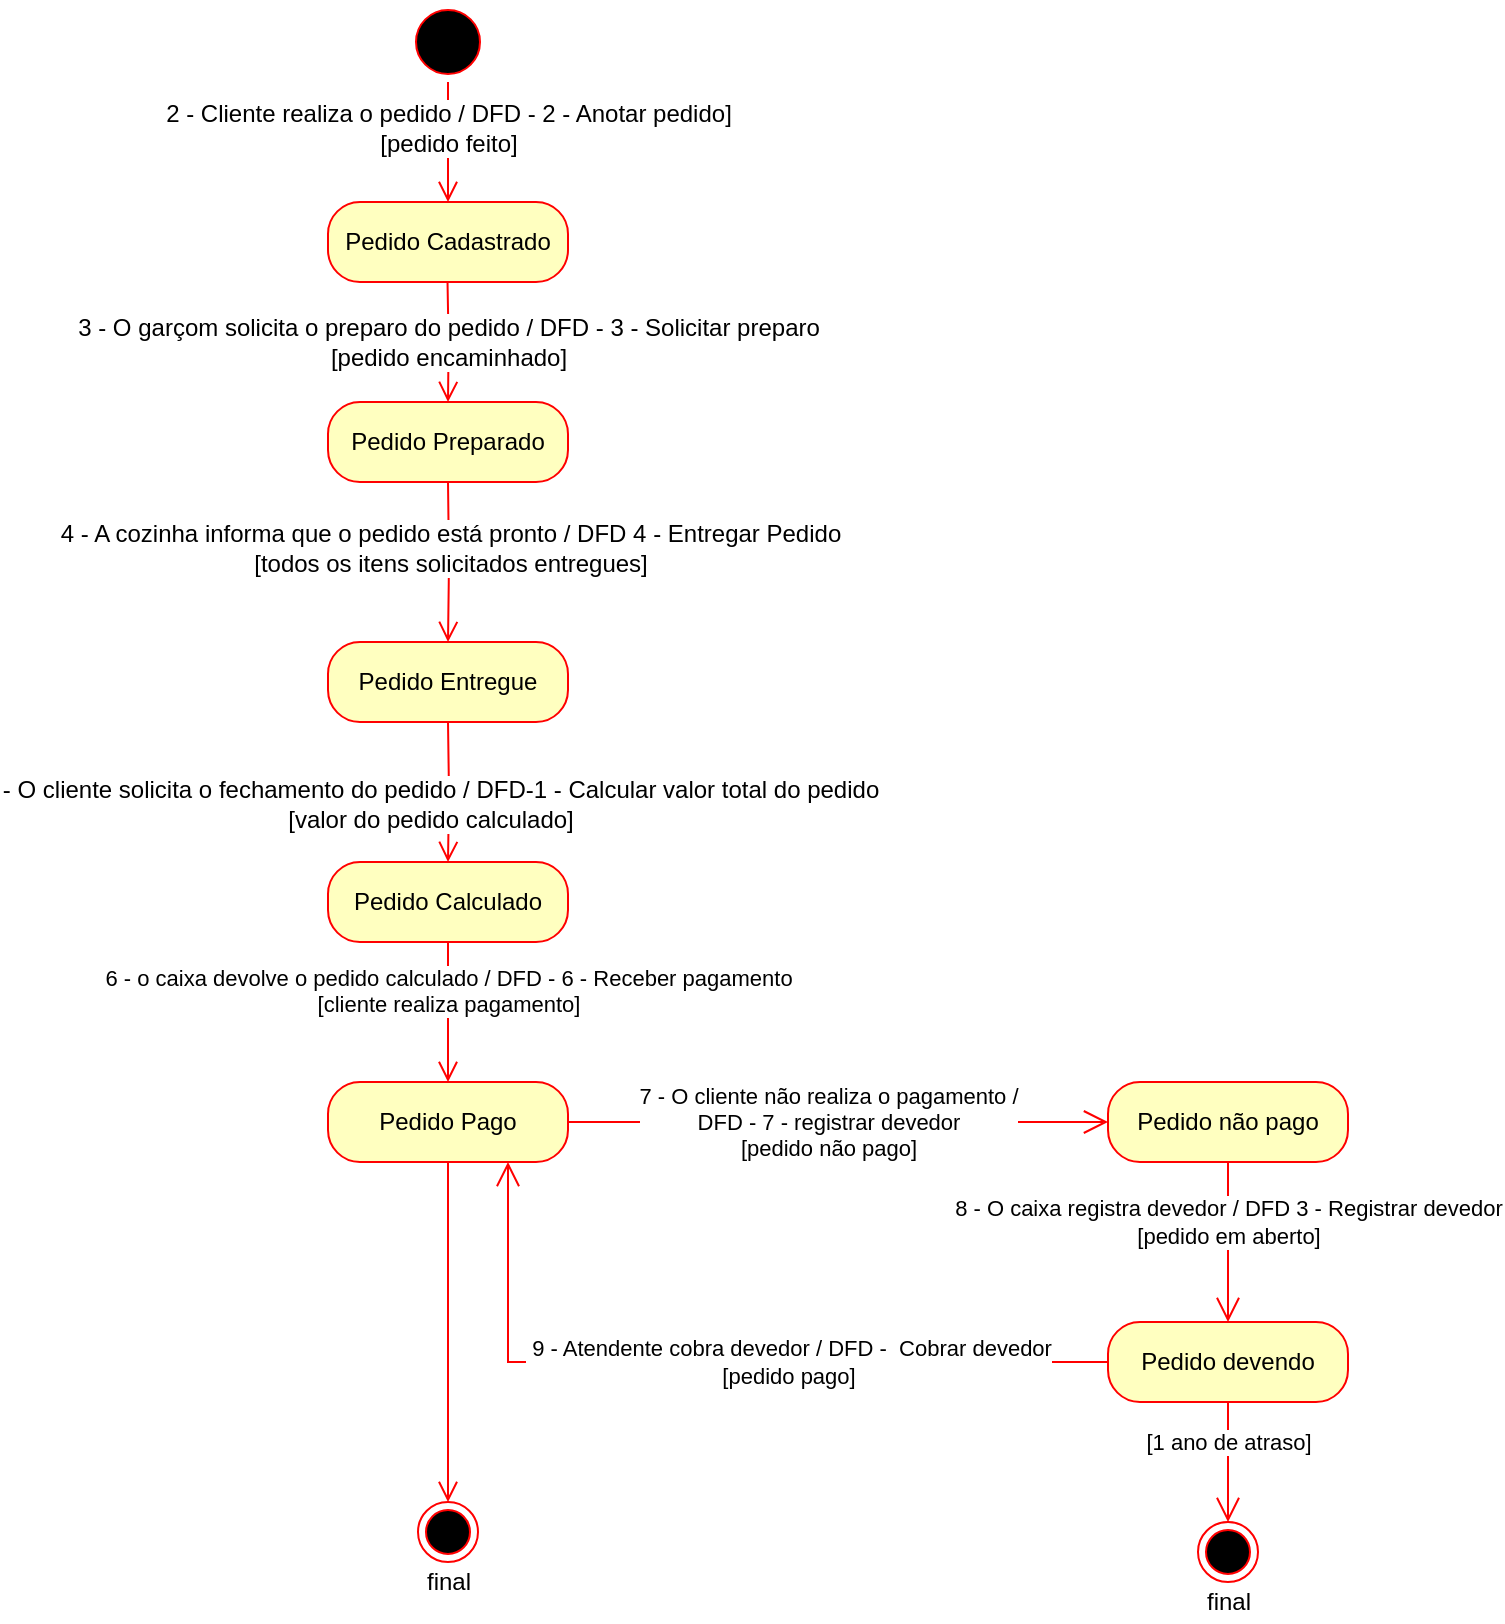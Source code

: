 <mxfile version="13.0.3" type="device"><diagram id="oOBo6oCrgPSUEcmUvzrz" name="Page-1"><mxGraphModel dx="1326" dy="806" grid="1" gridSize="10" guides="1" tooltips="1" connect="1" arrows="1" fold="1" page="1" pageScale="1" pageWidth="827" pageHeight="1169" math="0" shadow="0"><root><mxCell id="0"/><mxCell id="1" parent="0"/><mxCell id="MkVZXI5T7nDG7Dsxy7Ij-1" value="" style="ellipse;html=1;shape=endState;fillColor=#000000;strokeColor=#ff0000;" parent="1" vertex="1"><mxGeometry x="245" y="770" width="30" height="30" as="geometry"/></mxCell><mxCell id="MkVZXI5T7nDG7Dsxy7Ij-2" value="" style="ellipse;html=1;shape=startState;fillColor=#000000;strokeColor=#ff0000;" parent="1" vertex="1"><mxGeometry x="240" y="20" width="40" height="40" as="geometry"/></mxCell><mxCell id="MkVZXI5T7nDG7Dsxy7Ij-3" value="" style="edgeStyle=orthogonalEdgeStyle;html=1;verticalAlign=bottom;endArrow=open;endSize=8;strokeColor=#ff0000;" parent="1" source="MkVZXI5T7nDG7Dsxy7Ij-2" target="MkVZXI5T7nDG7Dsxy7Ij-4" edge="1"><mxGeometry relative="1" as="geometry"><mxPoint x="255" y="130" as="targetPoint"/><Array as="points"><mxPoint x="260" y="130"/></Array></mxGeometry></mxCell><mxCell id="MkVZXI5T7nDG7Dsxy7Ij-15" value="2 - Cliente realiza o pedido / DFD - 2 - Anotar pedido]&lt;br&gt;[pedido feito]" style="text;html=1;align=center;verticalAlign=middle;resizable=0;points=[];labelBackgroundColor=#ffffff;" parent="MkVZXI5T7nDG7Dsxy7Ij-3" vertex="1" connectable="0"><mxGeometry x="1" y="37" relative="1" as="geometry"><mxPoint x="-37" y="-37" as="offset"/></mxGeometry></mxCell><mxCell id="MkVZXI5T7nDG7Dsxy7Ij-4" value="Pedido Cadastrado" style="rounded=1;whiteSpace=wrap;html=1;arcSize=40;fontColor=#000000;fillColor=#ffffc0;strokeColor=#ff0000;" parent="1" vertex="1"><mxGeometry x="200" y="120" width="120" height="40" as="geometry"/></mxCell><mxCell id="MkVZXI5T7nDG7Dsxy7Ij-5" value="" style="edgeStyle=orthogonalEdgeStyle;html=1;verticalAlign=bottom;endArrow=open;endSize=8;strokeColor=#ff0000;entryX=0.5;entryY=0;entryDx=0;entryDy=0;" parent="1" target="MkVZXI5T7nDG7Dsxy7Ij-6" edge="1"><mxGeometry relative="1" as="geometry"><mxPoint x="259.76" y="240" as="targetPoint"/><mxPoint x="259.76" y="160" as="sourcePoint"/><Array as="points"/></mxGeometry></mxCell><mxCell id="MkVZXI5T7nDG7Dsxy7Ij-6" value="Pedido Preparado" style="rounded=1;whiteSpace=wrap;html=1;arcSize=40;fontColor=#000000;fillColor=#ffffc0;strokeColor=#ff0000;" parent="1" vertex="1"><mxGeometry x="200" y="220" width="120" height="40" as="geometry"/></mxCell><mxCell id="MkVZXI5T7nDG7Dsxy7Ij-8" value="Pedido Entregue" style="rounded=1;whiteSpace=wrap;html=1;arcSize=40;fontColor=#000000;fillColor=#ffffc0;strokeColor=#ff0000;" parent="1" vertex="1"><mxGeometry x="200" y="340" width="120" height="40" as="geometry"/></mxCell><mxCell id="MkVZXI5T7nDG7Dsxy7Ij-11" value="" style="edgeStyle=orthogonalEdgeStyle;html=1;verticalAlign=bottom;endArrow=open;endSize=8;strokeColor=#ff0000;entryX=0.5;entryY=0;entryDx=0;entryDy=0;" parent="1" target="MkVZXI5T7nDG7Dsxy7Ij-8" edge="1"><mxGeometry relative="1" as="geometry"><mxPoint x="260.24" y="320" as="targetPoint"/><mxPoint x="260" y="260" as="sourcePoint"/><Array as="points"/></mxGeometry></mxCell><mxCell id="MkVZXI5T7nDG7Dsxy7Ij-17" value="4 - A cozinha informa que o pedido está pronto / DFD 4 - Entregar Pedido&lt;br&gt;[todos os itens solicitados entregues]" style="text;html=1;align=center;verticalAlign=middle;resizable=0;points=[];labelBackgroundColor=#ffffff;" parent="MkVZXI5T7nDG7Dsxy7Ij-11" vertex="1" connectable="0"><mxGeometry x="-0.233" relative="1" as="geometry"><mxPoint y="1.38" as="offset"/></mxGeometry></mxCell><mxCell id="MkVZXI5T7nDG7Dsxy7Ij-12" value="" style="edgeStyle=orthogonalEdgeStyle;html=1;verticalAlign=bottom;endArrow=open;endSize=8;strokeColor=#ff0000;entryX=0.5;entryY=0;entryDx=0;entryDy=0;" parent="1" target="MkVZXI5T7nDG7Dsxy7Ij-21" edge="1"><mxGeometry relative="1" as="geometry"><mxPoint x="260.24" y="440" as="targetPoint"/><mxPoint x="260" y="380" as="sourcePoint"/><Array as="points"/></mxGeometry></mxCell><mxCell id="MkVZXI5T7nDG7Dsxy7Ij-19" value="5 - O cliente solicita o fechamento do pedido / DFD-1 - Calcular valor total do pedido&lt;br&gt;[valor do pedido calculado]" style="text;html=1;align=center;verticalAlign=middle;resizable=0;points=[];labelBackgroundColor=#ffffff;" parent="MkVZXI5T7nDG7Dsxy7Ij-12" vertex="1" connectable="0"><mxGeometry y="10" relative="1" as="geometry"><mxPoint x="-10" y="-5.17" as="offset"/></mxGeometry></mxCell><mxCell id="MkVZXI5T7nDG7Dsxy7Ij-13" value="Pedido Pago" style="rounded=1;whiteSpace=wrap;html=1;arcSize=40;fontColor=#000000;fillColor=#ffffc0;strokeColor=#ff0000;" parent="1" vertex="1"><mxGeometry x="200" y="560" width="120" height="40" as="geometry"/></mxCell><mxCell id="MkVZXI5T7nDG7Dsxy7Ij-14" value="" style="edgeStyle=orthogonalEdgeStyle;html=1;verticalAlign=bottom;endArrow=open;endSize=8;strokeColor=#ff0000;exitX=0.5;exitY=1;exitDx=0;exitDy=0;entryX=0.5;entryY=0;entryDx=0;entryDy=0;" parent="1" source="MkVZXI5T7nDG7Dsxy7Ij-13" target="MkVZXI5T7nDG7Dsxy7Ij-1" edge="1"><mxGeometry relative="1" as="geometry"><mxPoint x="260" y="650" as="targetPoint"/><mxPoint x="260" y="490" as="sourcePoint"/><Array as="points"/></mxGeometry></mxCell><mxCell id="MkVZXI5T7nDG7Dsxy7Ij-20" value="3 - O garçom solicita o preparo do pedido / DFD - 3 - Solicitar preparo&lt;br&gt;[pedido encaminhado]" style="text;html=1;align=center;verticalAlign=middle;resizable=0;points=[];labelBackgroundColor=#ffffff;" parent="1" vertex="1" connectable="0"><mxGeometry x="260" y="190.003" as="geometry"><mxPoint as="offset"/></mxGeometry></mxCell><mxCell id="MkVZXI5T7nDG7Dsxy7Ij-21" value="Pedido Calculado" style="rounded=1;whiteSpace=wrap;html=1;arcSize=40;fontColor=#000000;fillColor=#ffffc0;strokeColor=#ff0000;" parent="1" vertex="1"><mxGeometry x="200" y="450" width="120" height="40" as="geometry"/></mxCell><mxCell id="4isHOpw2lFYsaB5taBBd-6" style="edgeStyle=orthogonalEdgeStyle;rounded=0;orthogonalLoop=1;jettySize=auto;html=1;strokeColor=#FF0000;endArrow=open;endFill=0;startSize=6;endSize=10;exitX=1;exitY=0.5;exitDx=0;exitDy=0;entryX=0;entryY=0.5;entryDx=0;entryDy=0;" parent="1" source="MkVZXI5T7nDG7Dsxy7Ij-13" target="4isHOpw2lFYsaB5taBBd-7" edge="1"><mxGeometry relative="1" as="geometry"><mxPoint x="360" y="580" as="targetPoint"/></mxGeometry></mxCell><mxCell id="4isHOpw2lFYsaB5taBBd-5" value="6 - o caixa devolve o pedido calculado / DFD - 6 - Receber pagamento&lt;br&gt;[cliente realiza pagamento]" style="edgeStyle=orthogonalEdgeStyle;html=1;verticalAlign=bottom;endArrow=open;endSize=8;strokeColor=#ff0000;entryX=0.5;entryY=0;entryDx=0;entryDy=0;" parent="1" edge="1"><mxGeometry x="0.143" relative="1" as="geometry"><mxPoint x="260" y="560" as="targetPoint"/><mxPoint x="260" y="490" as="sourcePoint"/><Array as="points"/><mxPoint as="offset"/></mxGeometry></mxCell><mxCell id="4isHOpw2lFYsaB5taBBd-9" value="7 - O cliente não realiza o pagamento / &lt;br&gt;DFD - 7 - registrar devedor&lt;br&gt;[pedido não pago]" style="edgeStyle=orthogonalEdgeStyle;rounded=0;orthogonalLoop=1;jettySize=auto;html=1;startSize=6;endArrow=open;endFill=0;endSize=10;strokeColor=#FF0000;entryX=0.5;entryY=0;entryDx=0;entryDy=0;" parent="1" source="4isHOpw2lFYsaB5taBBd-7" target="S_ieA9gs1tyeIrDG-JfP-2" edge="1"><mxGeometry x="-1" y="-201" relative="1" as="geometry"><mxPoint x="665" y="670" as="targetPoint"/><Array as="points"/><mxPoint x="1" y="-20" as="offset"/></mxGeometry></mxCell><mxCell id="S_ieA9gs1tyeIrDG-JfP-4" value="8 - O caixa registra devedor / DFD 3 - Registrar devedor&lt;br&gt;[pedido em aberto]" style="edgeLabel;html=1;align=center;verticalAlign=middle;resizable=0;points=[];" parent="4isHOpw2lFYsaB5taBBd-9" vertex="1" connectable="0"><mxGeometry x="-0.339" y="-1" relative="1" as="geometry"><mxPoint x="1" y="3.71" as="offset"/></mxGeometry></mxCell><mxCell id="4isHOpw2lFYsaB5taBBd-7" value="Pedido não pago" style="rounded=1;whiteSpace=wrap;html=1;arcSize=40;fontColor=#000000;fillColor=#ffffc0;strokeColor=#ff0000;" parent="1" vertex="1"><mxGeometry x="590" y="560" width="120" height="40" as="geometry"/></mxCell><mxCell id="4isHOpw2lFYsaB5taBBd-8" value="" style="ellipse;html=1;shape=endState;fillColor=#000000;strokeColor=#ff0000;" parent="1" vertex="1"><mxGeometry x="635" y="780" width="30" height="30" as="geometry"/></mxCell><mxCell id="4isHOpw2lFYsaB5taBBd-12" value="final" style="text;html=1;align=center;verticalAlign=middle;resizable=0;points=[];autosize=1;" parent="1" vertex="1"><mxGeometry x="240" y="800" width="40" height="20" as="geometry"/></mxCell><mxCell id="4isHOpw2lFYsaB5taBBd-13" value="final" style="text;html=1;align=center;verticalAlign=middle;resizable=0;points=[];autosize=1;" parent="1" vertex="1"><mxGeometry x="630" y="810" width="40" height="20" as="geometry"/></mxCell><mxCell id="S_ieA9gs1tyeIrDG-JfP-5" style="edgeStyle=orthogonalEdgeStyle;rounded=0;orthogonalLoop=1;jettySize=auto;html=1;entryX=0.75;entryY=1;entryDx=0;entryDy=0;strokeColor=#FF0000;endArrow=open;endFill=0;endSize=10;" parent="1" source="S_ieA9gs1tyeIrDG-JfP-2" target="MkVZXI5T7nDG7Dsxy7Ij-13" edge="1"><mxGeometry relative="1" as="geometry"/></mxCell><mxCell id="S_ieA9gs1tyeIrDG-JfP-6" value="&amp;nbsp;9 - Atendente cobra devedor / DFD -&amp;nbsp; Cobrar devedor&lt;br&gt;[pedido pago]" style="edgeLabel;html=1;align=center;verticalAlign=middle;resizable=0;points=[];" parent="S_ieA9gs1tyeIrDG-JfP-5" vertex="1" connectable="0"><mxGeometry x="-0.015" relative="1" as="geometry"><mxPoint x="37.24" y="-0.03" as="offset"/></mxGeometry></mxCell><mxCell id="S_ieA9gs1tyeIrDG-JfP-7" value="[1 ano de atraso]" style="edgeStyle=orthogonalEdgeStyle;rounded=0;orthogonalLoop=1;jettySize=auto;html=1;entryX=0.5;entryY=0;entryDx=0;entryDy=0;endArrow=open;endFill=0;endSize=10;strokeColor=#FF0000;" parent="1" source="S_ieA9gs1tyeIrDG-JfP-2" target="4isHOpw2lFYsaB5taBBd-8" edge="1"><mxGeometry x="-0.333" relative="1" as="geometry"><mxPoint as="offset"/></mxGeometry></mxCell><mxCell id="S_ieA9gs1tyeIrDG-JfP-2" value="Pedido devendo" style="rounded=1;whiteSpace=wrap;html=1;arcSize=40;fontColor=#000000;fillColor=#ffffc0;strokeColor=#ff0000;" parent="1" vertex="1"><mxGeometry x="590" y="680" width="120" height="40" as="geometry"/></mxCell></root></mxGraphModel></diagram></mxfile>